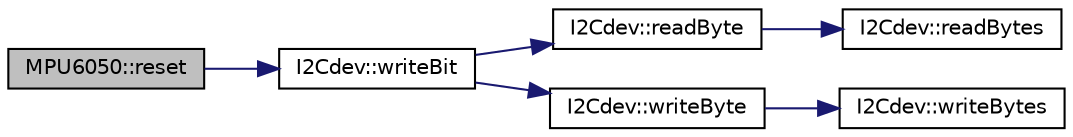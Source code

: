 digraph "MPU6050::reset"
{
  edge [fontname="Helvetica",fontsize="10",labelfontname="Helvetica",labelfontsize="10"];
  node [fontname="Helvetica",fontsize="10",shape=record];
  rankdir="LR";
  Node777 [label="MPU6050::reset",height=0.2,width=0.4,color="black", fillcolor="grey75", style="filled", fontcolor="black"];
  Node777 -> Node778 [color="midnightblue",fontsize="10",style="solid",fontname="Helvetica"];
  Node778 [label="I2Cdev::writeBit",height=0.2,width=0.4,color="black", fillcolor="white", style="filled",URL="$class_i2_cdev.html#aa68890af87de5471d32e583ebbd91acb",tooltip="write a single bit in an 8-bit device register. "];
  Node778 -> Node779 [color="midnightblue",fontsize="10",style="solid",fontname="Helvetica"];
  Node779 [label="I2Cdev::readByte",height=0.2,width=0.4,color="black", fillcolor="white", style="filled",URL="$class_i2_cdev.html#aef1db446b45660c6631fc780278ac366",tooltip="Read single byte from an 8-bit device register. "];
  Node779 -> Node780 [color="midnightblue",fontsize="10",style="solid",fontname="Helvetica"];
  Node780 [label="I2Cdev::readBytes",height=0.2,width=0.4,color="black", fillcolor="white", style="filled",URL="$class_i2_cdev.html#ae1eed9468ce4653e080bfd8481d2ac88",tooltip="Read multiple bytes from an 8-bit device register. "];
  Node778 -> Node781 [color="midnightblue",fontsize="10",style="solid",fontname="Helvetica"];
  Node781 [label="I2Cdev::writeByte",height=0.2,width=0.4,color="black", fillcolor="white", style="filled",URL="$class_i2_cdev.html#aeb297637ef985cd562da465ba61b7042",tooltip="Write single byte to an 8-bit device register. "];
  Node781 -> Node782 [color="midnightblue",fontsize="10",style="solid",fontname="Helvetica"];
  Node782 [label="I2Cdev::writeBytes",height=0.2,width=0.4,color="black", fillcolor="white", style="filled",URL="$class_i2_cdev.html#aa4e39cac6c0eac5112f9132084bcc93e"];
}
